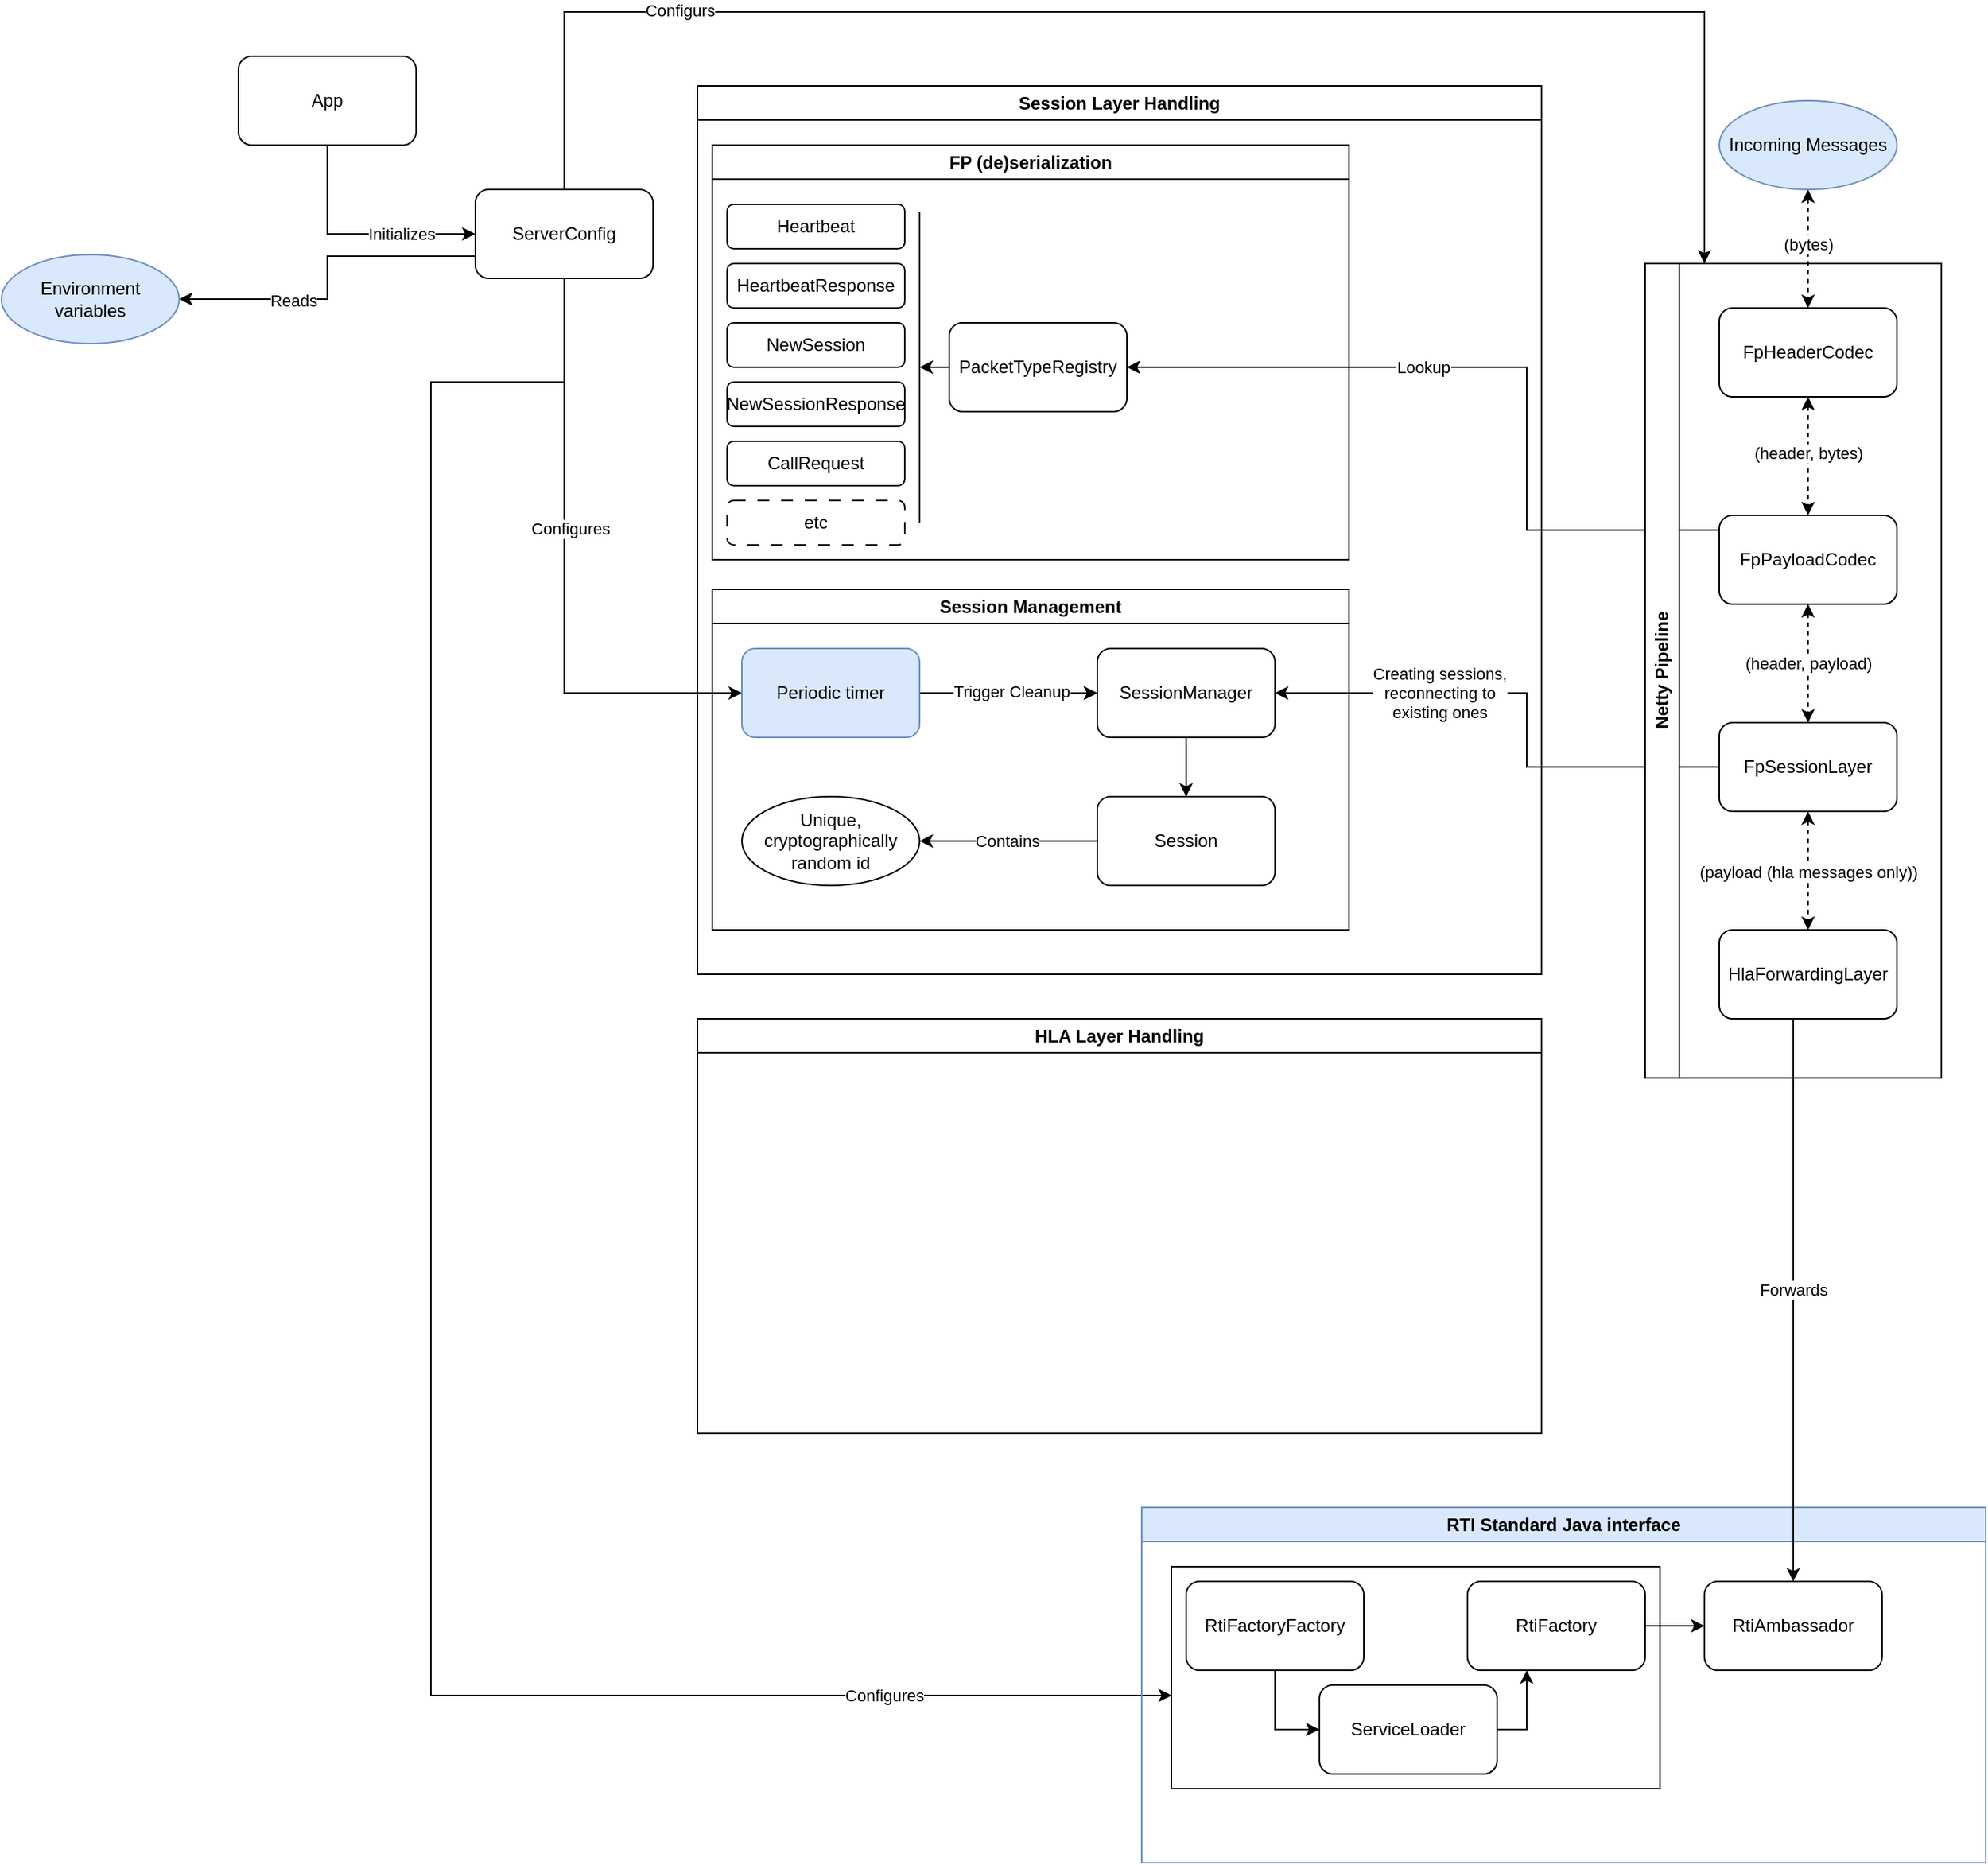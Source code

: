 <mxfile scale="1" border="0" version="27.1.0">
  <diagram name="Page-1" id="Urb4OLTs37qF4SLFsVl0">
    <mxGraphModel dx="2960" dy="1227" grid="1" gridSize="10" guides="1" tooltips="1" connect="1" arrows="1" fold="1" page="1" pageScale="1" pageWidth="850" pageHeight="1100" math="0" shadow="0">
      <root>
        <mxCell id="0" />
        <mxCell id="1" parent="0" />
        <mxCell id="6rAk2Mv3O25VEfxQnVJS-8" style="edgeStyle=orthogonalEdgeStyle;rounded=0;orthogonalLoop=1;jettySize=auto;html=1;exitX=0.5;exitY=1;exitDx=0;exitDy=0;entryX=0;entryY=0.5;entryDx=0;entryDy=0;" parent="1" source="6rAk2Mv3O25VEfxQnVJS-1" target="6rAk2Mv3O25VEfxQnVJS-4" edge="1">
          <mxGeometry relative="1" as="geometry" />
        </mxCell>
        <mxCell id="6rAk2Mv3O25VEfxQnVJS-9" value="Initializes" style="edgeLabel;html=1;align=center;verticalAlign=middle;resizable=0;points=[];" parent="6rAk2Mv3O25VEfxQnVJS-8" vertex="1" connectable="0">
          <mxGeometry x="0.369" relative="1" as="geometry">
            <mxPoint as="offset" />
          </mxGeometry>
        </mxCell>
        <mxCell id="6rAk2Mv3O25VEfxQnVJS-1" value="App" style="rounded=1;whiteSpace=wrap;html=1;" parent="1" vertex="1">
          <mxGeometry x="-240" y="150" width="120" height="60" as="geometry" />
        </mxCell>
        <mxCell id="6rAk2Mv3O25VEfxQnVJS-43" style="edgeStyle=orthogonalEdgeStyle;rounded=0;orthogonalLoop=1;jettySize=auto;html=1;exitX=0;exitY=0.75;exitDx=0;exitDy=0;" parent="1" source="6rAk2Mv3O25VEfxQnVJS-4" target="6rAk2Mv3O25VEfxQnVJS-42" edge="1">
          <mxGeometry relative="1" as="geometry" />
        </mxCell>
        <mxCell id="6rAk2Mv3O25VEfxQnVJS-44" value="Reads" style="edgeLabel;html=1;align=center;verticalAlign=middle;resizable=0;points=[];" parent="6rAk2Mv3O25VEfxQnVJS-43" vertex="1" connectable="0">
          <mxGeometry x="0.333" y="1" relative="1" as="geometry">
            <mxPoint as="offset" />
          </mxGeometry>
        </mxCell>
        <mxCell id="6rAk2Mv3O25VEfxQnVJS-59" style="edgeStyle=orthogonalEdgeStyle;rounded=0;orthogonalLoop=1;jettySize=auto;html=1;entryX=0;entryY=0.5;entryDx=0;entryDy=0;startArrow=none;startFill=0;endArrow=classic;endFill=1;" parent="1" source="6rAk2Mv3O25VEfxQnVJS-4" target="ZbZVJ5gWv5duSCXArYDt-5" edge="1">
          <mxGeometry relative="1" as="geometry">
            <Array as="points">
              <mxPoint x="-20" y="580" />
            </Array>
            <mxPoint x="140" y="510" as="targetPoint" />
          </mxGeometry>
        </mxCell>
        <mxCell id="ZbZVJ5gWv5duSCXArYDt-9" value="Configures" style="edgeLabel;html=1;align=center;verticalAlign=middle;resizable=0;points=[];" parent="6rAk2Mv3O25VEfxQnVJS-59" vertex="1" connectable="0">
          <mxGeometry x="-0.158" y="4" relative="1" as="geometry">
            <mxPoint as="offset" />
          </mxGeometry>
        </mxCell>
        <mxCell id="6rAk2Mv3O25VEfxQnVJS-70" style="edgeStyle=orthogonalEdgeStyle;rounded=0;orthogonalLoop=1;jettySize=auto;html=1;entryX=0.001;entryY=0.58;entryDx=0;entryDy=0;entryPerimeter=0;endArrow=classic;startFill=0;endFill=1;" parent="1" source="6rAk2Mv3O25VEfxQnVJS-4" target="6rAk2Mv3O25VEfxQnVJS-72" edge="1">
          <mxGeometry relative="1" as="geometry">
            <mxPoint x="60" y="740" as="targetPoint" />
            <Array as="points">
              <mxPoint x="-20" y="370" />
              <mxPoint x="-110" y="370" />
              <mxPoint x="-110" y="1257" />
            </Array>
          </mxGeometry>
        </mxCell>
        <mxCell id="6rAk2Mv3O25VEfxQnVJS-71" value="Configures" style="edgeLabel;html=1;align=center;verticalAlign=middle;resizable=0;points=[];" parent="6rAk2Mv3O25VEfxQnVJS-70" vertex="1" connectable="0">
          <mxGeometry x="0.749" relative="1" as="geometry">
            <mxPoint as="offset" />
          </mxGeometry>
        </mxCell>
        <mxCell id="ZbZVJ5gWv5duSCXArYDt-10" style="edgeStyle=orthogonalEdgeStyle;rounded=0;orthogonalLoop=1;jettySize=auto;html=1;startArrow=none;startFill=0;endArrow=classic;endFill=1;" parent="1" source="6rAk2Mv3O25VEfxQnVJS-4" edge="1">
          <mxGeometry relative="1" as="geometry">
            <mxPoint x="750" y="290" as="targetPoint" />
            <Array as="points">
              <mxPoint x="-20" y="120" />
              <mxPoint x="750" y="120" />
              <mxPoint x="750" y="290" />
            </Array>
          </mxGeometry>
        </mxCell>
        <mxCell id="ZbZVJ5gWv5duSCXArYDt-14" value="Configurs" style="edgeLabel;html=1;align=center;verticalAlign=middle;resizable=0;points=[];" parent="ZbZVJ5gWv5duSCXArYDt-10" vertex="1" connectable="0">
          <mxGeometry x="-0.627" y="1" relative="1" as="geometry">
            <mxPoint as="offset" />
          </mxGeometry>
        </mxCell>
        <mxCell id="6rAk2Mv3O25VEfxQnVJS-4" value="&lt;div&gt;ServerConfig&lt;/div&gt;" style="rounded=1;whiteSpace=wrap;html=1;" parent="1" vertex="1">
          <mxGeometry x="-80" y="240" width="120" height="60" as="geometry" />
        </mxCell>
        <mxCell id="6rAk2Mv3O25VEfxQnVJS-42" value="&lt;div&gt;Environment&lt;/div&gt;&lt;div&gt;variables&lt;/div&gt;" style="ellipse;whiteSpace=wrap;html=1;fillColor=#dae8fc;strokeColor=#6c8ebf;" parent="1" vertex="1">
          <mxGeometry x="-400" y="284" width="120" height="60" as="geometry" />
        </mxCell>
        <mxCell id="6rAk2Mv3O25VEfxQnVJS-63" value="RTI Standard Java interface" style="swimlane;whiteSpace=wrap;html=1;fillColor=#dae8fc;strokeColor=#6c8ebf;" parent="1" vertex="1">
          <mxGeometry x="370" y="1130" width="570" height="240" as="geometry" />
        </mxCell>
        <mxCell id="6rAk2Mv3O25VEfxQnVJS-68" style="edgeStyle=orthogonalEdgeStyle;rounded=0;orthogonalLoop=1;jettySize=auto;html=1;entryX=0;entryY=0.5;entryDx=0;entryDy=0;" parent="6rAk2Mv3O25VEfxQnVJS-63" source="6rAk2Mv3O25VEfxQnVJS-64" target="6rAk2Mv3O25VEfxQnVJS-67" edge="1">
          <mxGeometry relative="1" as="geometry" />
        </mxCell>
        <mxCell id="6rAk2Mv3O25VEfxQnVJS-64" value="RtiFactoryFactory" style="rounded=1;whiteSpace=wrap;html=1;" parent="6rAk2Mv3O25VEfxQnVJS-63" vertex="1">
          <mxGeometry x="30" y="50" width="120" height="60" as="geometry" />
        </mxCell>
        <mxCell id="6rAk2Mv3O25VEfxQnVJS-73" style="edgeStyle=orthogonalEdgeStyle;rounded=0;orthogonalLoop=1;jettySize=auto;html=1;" parent="6rAk2Mv3O25VEfxQnVJS-63" source="6rAk2Mv3O25VEfxQnVJS-65" target="6rAk2Mv3O25VEfxQnVJS-66" edge="1">
          <mxGeometry relative="1" as="geometry" />
        </mxCell>
        <mxCell id="6rAk2Mv3O25VEfxQnVJS-65" value="RtiFactory" style="rounded=1;whiteSpace=wrap;html=1;" parent="6rAk2Mv3O25VEfxQnVJS-63" vertex="1">
          <mxGeometry x="220" y="50" width="120" height="60" as="geometry" />
        </mxCell>
        <mxCell id="6rAk2Mv3O25VEfxQnVJS-66" value="RtiAmbassador" style="rounded=1;whiteSpace=wrap;html=1;" parent="6rAk2Mv3O25VEfxQnVJS-63" vertex="1">
          <mxGeometry x="380" y="50" width="120" height="60" as="geometry" />
        </mxCell>
        <mxCell id="6rAk2Mv3O25VEfxQnVJS-69" style="edgeStyle=orthogonalEdgeStyle;rounded=0;orthogonalLoop=1;jettySize=auto;html=1;" parent="6rAk2Mv3O25VEfxQnVJS-63" source="6rAk2Mv3O25VEfxQnVJS-67" target="6rAk2Mv3O25VEfxQnVJS-65" edge="1">
          <mxGeometry relative="1" as="geometry">
            <Array as="points">
              <mxPoint x="260" y="150" />
            </Array>
          </mxGeometry>
        </mxCell>
        <mxCell id="6rAk2Mv3O25VEfxQnVJS-67" value="ServiceLoader" style="rounded=1;whiteSpace=wrap;html=1;" parent="6rAk2Mv3O25VEfxQnVJS-63" vertex="1">
          <mxGeometry x="120" y="120" width="120" height="60" as="geometry" />
        </mxCell>
        <mxCell id="6rAk2Mv3O25VEfxQnVJS-72" value="" style="swimlane;startSize=0;" parent="6rAk2Mv3O25VEfxQnVJS-63" vertex="1">
          <mxGeometry x="20" y="40" width="330" height="150" as="geometry" />
        </mxCell>
        <mxCell id="6rAk2Mv3O25VEfxQnVJS-74" style="edgeStyle=orthogonalEdgeStyle;rounded=0;orthogonalLoop=1;jettySize=auto;html=1;" parent="1" source="6rAk2Mv3O25VEfxQnVJS-39" target="6rAk2Mv3O25VEfxQnVJS-66" edge="1">
          <mxGeometry relative="1" as="geometry">
            <Array as="points">
              <mxPoint x="810" y="1090" />
              <mxPoint x="810" y="1090" />
            </Array>
          </mxGeometry>
        </mxCell>
        <mxCell id="6rAk2Mv3O25VEfxQnVJS-75" value="Forwards" style="edgeLabel;html=1;align=center;verticalAlign=middle;resizable=0;points=[];" parent="6rAk2Mv3O25VEfxQnVJS-74" vertex="1" connectable="0">
          <mxGeometry x="-0.04" relative="1" as="geometry">
            <mxPoint as="offset" />
          </mxGeometry>
        </mxCell>
        <mxCell id="6rAk2Mv3O25VEfxQnVJS-13" style="edgeStyle=orthogonalEdgeStyle;rounded=0;orthogonalLoop=1;jettySize=auto;html=1;dashed=1;startArrow=classic;startFill=1;" parent="1" source="6rAk2Mv3O25VEfxQnVJS-11" target="6rAk2Mv3O25VEfxQnVJS-12" edge="1">
          <mxGeometry relative="1" as="geometry" />
        </mxCell>
        <mxCell id="6rAk2Mv3O25VEfxQnVJS-30" value="(bytes)" style="edgeLabel;html=1;align=center;verticalAlign=middle;resizable=0;points=[];" parent="6rAk2Mv3O25VEfxQnVJS-13" vertex="1" connectable="0">
          <mxGeometry x="-0.35" y="3" relative="1" as="geometry">
            <mxPoint x="-3" y="11" as="offset" />
          </mxGeometry>
        </mxCell>
        <mxCell id="6rAk2Mv3O25VEfxQnVJS-28" style="edgeStyle=orthogonalEdgeStyle;rounded=0;orthogonalLoop=1;jettySize=auto;html=1;exitX=1;exitY=0.5;exitDx=0;exitDy=0;" parent="1" source="6rAk2Mv3O25VEfxQnVJS-14" target="6rAk2Mv3O25VEfxQnVJS-17" edge="1">
          <mxGeometry relative="1" as="geometry">
            <Array as="points">
              <mxPoint x="880" y="470" />
              <mxPoint x="630" y="470" />
              <mxPoint x="630" y="360" />
            </Array>
          </mxGeometry>
        </mxCell>
        <mxCell id="6rAk2Mv3O25VEfxQnVJS-29" value="Lookup" style="edgeLabel;html=1;align=center;verticalAlign=middle;resizable=0;points=[];" parent="6rAk2Mv3O25VEfxQnVJS-28" vertex="1" connectable="0">
          <mxGeometry x="-0.333" y="2" relative="1" as="geometry">
            <mxPoint x="-123" y="-112" as="offset" />
          </mxGeometry>
        </mxCell>
        <mxCell id="6rAk2Mv3O25VEfxQnVJS-11" value="Incoming Messages" style="ellipse;whiteSpace=wrap;html=1;fillColor=#dae8fc;strokeColor=#6c8ebf;" parent="1" vertex="1">
          <mxGeometry x="760" y="180" width="120" height="60" as="geometry" />
        </mxCell>
        <mxCell id="ZbZVJ5gWv5duSCXArYDt-1" value="Session Layer Handling" style="swimlane;whiteSpace=wrap;html=1;" parent="1" vertex="1">
          <mxGeometry x="70" y="170" width="570" height="600" as="geometry" />
        </mxCell>
        <mxCell id="6rAk2Mv3O25VEfxQnVJS-55" style="edgeStyle=orthogonalEdgeStyle;rounded=0;orthogonalLoop=1;jettySize=auto;html=1;" parent="ZbZVJ5gWv5duSCXArYDt-1" source="6rAk2Mv3O25VEfxQnVJS-35" target="6rAk2Mv3O25VEfxQnVJS-52" edge="1">
          <mxGeometry relative="1" as="geometry" />
        </mxCell>
        <mxCell id="6rAk2Mv3O25VEfxQnVJS-35" value="&lt;div&gt;SessionManager&lt;/div&gt;" style="rounded=1;whiteSpace=wrap;html=1;" parent="ZbZVJ5gWv5duSCXArYDt-1" vertex="1">
          <mxGeometry x="270" y="380" width="120" height="60" as="geometry" />
        </mxCell>
        <mxCell id="6rAk2Mv3O25VEfxQnVJS-54" style="edgeStyle=orthogonalEdgeStyle;rounded=0;orthogonalLoop=1;jettySize=auto;html=1;" parent="ZbZVJ5gWv5duSCXArYDt-1" source="6rAk2Mv3O25VEfxQnVJS-52" target="6rAk2Mv3O25VEfxQnVJS-53" edge="1">
          <mxGeometry relative="1" as="geometry" />
        </mxCell>
        <mxCell id="ZbZVJ5gWv5duSCXArYDt-15" value="Contains" style="edgeLabel;html=1;align=center;verticalAlign=middle;resizable=0;points=[];" parent="6rAk2Mv3O25VEfxQnVJS-54" vertex="1" connectable="0">
          <mxGeometry x="-0.136" y="-5" relative="1" as="geometry">
            <mxPoint x="-9" y="5" as="offset" />
          </mxGeometry>
        </mxCell>
        <mxCell id="6rAk2Mv3O25VEfxQnVJS-52" value="Session" style="rounded=1;whiteSpace=wrap;html=1;" parent="ZbZVJ5gWv5duSCXArYDt-1" vertex="1">
          <mxGeometry x="270" y="480" width="120" height="60" as="geometry" />
        </mxCell>
        <mxCell id="6rAk2Mv3O25VEfxQnVJS-60" style="edgeStyle=orthogonalEdgeStyle;rounded=0;orthogonalLoop=1;jettySize=auto;html=1;entryX=0;entryY=0.5;entryDx=0;entryDy=0;" parent="ZbZVJ5gWv5duSCXArYDt-1" target="6rAk2Mv3O25VEfxQnVJS-35" edge="1">
          <mxGeometry relative="1" as="geometry">
            <mxPoint x="170" y="410" as="sourcePoint" />
          </mxGeometry>
        </mxCell>
        <mxCell id="ZbZVJ5gWv5duSCXArYDt-6" value="" style="edgeStyle=orthogonalEdgeStyle;rounded=0;orthogonalLoop=1;jettySize=auto;html=1;exitX=1;exitY=0.5;exitDx=0;exitDy=0;" parent="ZbZVJ5gWv5duSCXArYDt-1" source="ZbZVJ5gWv5duSCXArYDt-5" target="6rAk2Mv3O25VEfxQnVJS-35" edge="1">
          <mxGeometry relative="1" as="geometry" />
        </mxCell>
        <mxCell id="ZbZVJ5gWv5duSCXArYDt-7" value="Trigger Cleanup" style="edgeLabel;html=1;align=center;verticalAlign=middle;resizable=0;points=[];" parent="ZbZVJ5gWv5duSCXArYDt-6" vertex="1" connectable="0">
          <mxGeometry x="0.033" y="1" relative="1" as="geometry">
            <mxPoint as="offset" />
          </mxGeometry>
        </mxCell>
        <mxCell id="6rAk2Mv3O25VEfxQnVJS-16" value="FP (de)serialization" style="swimlane;whiteSpace=wrap;html=1;flipH=1;" parent="ZbZVJ5gWv5duSCXArYDt-1" vertex="1">
          <mxGeometry x="10" y="40" width="430" height="280" as="geometry" />
        </mxCell>
        <mxCell id="6rAk2Mv3O25VEfxQnVJS-27" style="edgeStyle=orthogonalEdgeStyle;rounded=0;orthogonalLoop=1;jettySize=auto;html=1;exitX=1;exitY=0.5;exitDx=0;exitDy=0;" parent="6rAk2Mv3O25VEfxQnVJS-16" source="6rAk2Mv3O25VEfxQnVJS-17" edge="1">
          <mxGeometry relative="1" as="geometry">
            <mxPoint x="140" y="150" as="targetPoint" />
            <Array as="points">
              <mxPoint x="140" y="150" />
            </Array>
          </mxGeometry>
        </mxCell>
        <mxCell id="6rAk2Mv3O25VEfxQnVJS-17" value="PacketTypeRegistry" style="rounded=1;whiteSpace=wrap;html=1;" parent="6rAk2Mv3O25VEfxQnVJS-16" vertex="1">
          <mxGeometry x="160" y="120" width="120" height="60" as="geometry" />
        </mxCell>
        <mxCell id="6rAk2Mv3O25VEfxQnVJS-19" value="Heartbeat" style="rounded=1;whiteSpace=wrap;html=1;" parent="6rAk2Mv3O25VEfxQnVJS-16" vertex="1">
          <mxGeometry x="10" y="40" width="120" height="30" as="geometry" />
        </mxCell>
        <mxCell id="6rAk2Mv3O25VEfxQnVJS-20" value="HeartbeatResponse" style="rounded=1;whiteSpace=wrap;html=1;" parent="6rAk2Mv3O25VEfxQnVJS-16" vertex="1">
          <mxGeometry x="10" y="80" width="120" height="30" as="geometry" />
        </mxCell>
        <mxCell id="6rAk2Mv3O25VEfxQnVJS-21" value="NewSession" style="rounded=1;whiteSpace=wrap;html=1;" parent="6rAk2Mv3O25VEfxQnVJS-16" vertex="1">
          <mxGeometry x="10" y="120" width="120" height="30" as="geometry" />
        </mxCell>
        <mxCell id="6rAk2Mv3O25VEfxQnVJS-22" value="NewSessionResponse" style="rounded=1;whiteSpace=wrap;html=1;" parent="6rAk2Mv3O25VEfxQnVJS-16" vertex="1">
          <mxGeometry x="10" y="160" width="120" height="30" as="geometry" />
        </mxCell>
        <mxCell id="6rAk2Mv3O25VEfxQnVJS-24" value="CallRequest" style="rounded=1;whiteSpace=wrap;html=1;" parent="6rAk2Mv3O25VEfxQnVJS-16" vertex="1">
          <mxGeometry x="10" y="200" width="120" height="30" as="geometry" />
        </mxCell>
        <mxCell id="6rAk2Mv3O25VEfxQnVJS-25" value="etc" style="rounded=1;whiteSpace=wrap;html=1;dashed=1;dashPattern=8 8;" parent="6rAk2Mv3O25VEfxQnVJS-16" vertex="1">
          <mxGeometry x="10" y="240" width="120" height="30" as="geometry" />
        </mxCell>
        <mxCell id="6rAk2Mv3O25VEfxQnVJS-26" value="" style="endArrow=none;html=1;rounded=0;" parent="6rAk2Mv3O25VEfxQnVJS-16" edge="1">
          <mxGeometry width="50" height="50" relative="1" as="geometry">
            <mxPoint x="140" y="255" as="sourcePoint" />
            <mxPoint x="140" y="45" as="targetPoint" />
          </mxGeometry>
        </mxCell>
        <mxCell id="ZbZVJ5gWv5duSCXArYDt-4" value="Session Management" style="swimlane;whiteSpace=wrap;html=1;" parent="ZbZVJ5gWv5duSCXArYDt-1" vertex="1">
          <mxGeometry x="10" y="340" width="430" height="230" as="geometry" />
        </mxCell>
        <mxCell id="ZbZVJ5gWv5duSCXArYDt-5" value="Periodic timer" style="rounded=1;whiteSpace=wrap;html=1;fillColor=#dae8fc;strokeColor=#6c8ebf;" parent="ZbZVJ5gWv5duSCXArYDt-4" vertex="1">
          <mxGeometry x="20" y="40" width="120" height="60" as="geometry" />
        </mxCell>
        <mxCell id="6rAk2Mv3O25VEfxQnVJS-53" value="Unique, cryptographically random id" style="ellipse;whiteSpace=wrap;html=1;" parent="ZbZVJ5gWv5duSCXArYDt-4" vertex="1">
          <mxGeometry x="20" y="140" width="120" height="60" as="geometry" />
        </mxCell>
        <mxCell id="ZbZVJ5gWv5duSCXArYDt-3" value="HLA Layer Handling" style="swimlane;whiteSpace=wrap;html=1;" parent="1" vertex="1">
          <mxGeometry x="70" y="800" width="570" height="280" as="geometry" />
        </mxCell>
        <mxCell id="6rAk2Mv3O25VEfxQnVJS-36" style="edgeStyle=orthogonalEdgeStyle;rounded=0;orthogonalLoop=1;jettySize=auto;html=1;entryX=1;entryY=0.5;entryDx=0;entryDy=0;" parent="1" source="6rAk2Mv3O25VEfxQnVJS-32" target="6rAk2Mv3O25VEfxQnVJS-35" edge="1">
          <mxGeometry relative="1" as="geometry">
            <Array as="points">
              <mxPoint x="630" y="630" />
              <mxPoint x="630" y="580" />
            </Array>
          </mxGeometry>
        </mxCell>
        <mxCell id="6rAk2Mv3O25VEfxQnVJS-38" value="&lt;div&gt;Creating sessions,&lt;/div&gt;&lt;div&gt;reconnecting to&lt;/div&gt;&lt;div&gt;existing ones&lt;/div&gt;" style="edgeLabel;html=1;align=center;verticalAlign=middle;resizable=0;points=[];" parent="6rAk2Mv3O25VEfxQnVJS-36" vertex="1" connectable="0">
          <mxGeometry x="0.044" y="3" relative="1" as="geometry">
            <mxPoint x="-57" y="-3" as="offset" />
          </mxGeometry>
        </mxCell>
        <mxCell id="ZbZVJ5gWv5duSCXArYDt-8" value="Netty Pipeline" style="swimlane;horizontal=0;whiteSpace=wrap;html=1;" parent="1" vertex="1">
          <mxGeometry x="710" y="290" width="200" height="550" as="geometry" />
        </mxCell>
        <mxCell id="6rAk2Mv3O25VEfxQnVJS-12" value="FpHeaderCodec" style="rounded=1;whiteSpace=wrap;html=1;" parent="ZbZVJ5gWv5duSCXArYDt-8" vertex="1">
          <mxGeometry x="50" y="30" width="120" height="60" as="geometry" />
        </mxCell>
        <mxCell id="6rAk2Mv3O25VEfxQnVJS-14" value="FpPayloadCodec" style="rounded=1;whiteSpace=wrap;html=1;" parent="ZbZVJ5gWv5duSCXArYDt-8" vertex="1">
          <mxGeometry x="50" y="170" width="120" height="60" as="geometry" />
        </mxCell>
        <mxCell id="6rAk2Mv3O25VEfxQnVJS-15" style="edgeStyle=orthogonalEdgeStyle;rounded=0;orthogonalLoop=1;jettySize=auto;html=1;exitX=0.5;exitY=1;exitDx=0;exitDy=0;entryX=0.5;entryY=0;entryDx=0;entryDy=0;dashed=1;startArrow=classic;startFill=1;" parent="ZbZVJ5gWv5duSCXArYDt-8" source="6rAk2Mv3O25VEfxQnVJS-12" target="6rAk2Mv3O25VEfxQnVJS-14" edge="1">
          <mxGeometry relative="1" as="geometry" />
        </mxCell>
        <mxCell id="6rAk2Mv3O25VEfxQnVJS-31" value="(header, bytes)" style="edgeLabel;html=1;align=center;verticalAlign=middle;resizable=0;points=[];" parent="6rAk2Mv3O25VEfxQnVJS-15" vertex="1" connectable="0">
          <mxGeometry x="-0.05" y="1" relative="1" as="geometry">
            <mxPoint x="-1" as="offset" />
          </mxGeometry>
        </mxCell>
        <mxCell id="6rAk2Mv3O25VEfxQnVJS-32" value="FpSessionLayer" style="rounded=1;whiteSpace=wrap;html=1;" parent="ZbZVJ5gWv5duSCXArYDt-8" vertex="1">
          <mxGeometry x="50" y="310" width="120" height="60" as="geometry" />
        </mxCell>
        <mxCell id="6rAk2Mv3O25VEfxQnVJS-33" style="edgeStyle=orthogonalEdgeStyle;rounded=0;orthogonalLoop=1;jettySize=auto;html=1;dashed=1;entryX=0.5;entryY=0;entryDx=0;entryDy=0;startArrow=classic;startFill=1;exitX=0.5;exitY=1;exitDx=0;exitDy=0;" parent="ZbZVJ5gWv5duSCXArYDt-8" source="6rAk2Mv3O25VEfxQnVJS-14" target="6rAk2Mv3O25VEfxQnVJS-32" edge="1">
          <mxGeometry relative="1" as="geometry">
            <mxPoint x="160" y="280" as="sourcePoint" />
            <mxPoint x="99.52" y="300" as="targetPoint" />
          </mxGeometry>
        </mxCell>
        <mxCell id="6rAk2Mv3O25VEfxQnVJS-34" value="(header, payload)" style="edgeLabel;html=1;align=center;verticalAlign=middle;resizable=0;points=[];" parent="6rAk2Mv3O25VEfxQnVJS-33" vertex="1" connectable="0">
          <mxGeometry x="0.24" y="2" relative="1" as="geometry">
            <mxPoint x="-2" y="-10" as="offset" />
          </mxGeometry>
        </mxCell>
        <mxCell id="6rAk2Mv3O25VEfxQnVJS-39" value="HlaForwardingLayer" style="rounded=1;whiteSpace=wrap;html=1;" parent="ZbZVJ5gWv5duSCXArYDt-8" vertex="1">
          <mxGeometry x="50" y="450" width="120" height="60" as="geometry" />
        </mxCell>
        <mxCell id="6rAk2Mv3O25VEfxQnVJS-40" style="edgeStyle=orthogonalEdgeStyle;rounded=0;orthogonalLoop=1;jettySize=auto;html=1;dashed=1;startArrow=classic;startFill=1;" parent="ZbZVJ5gWv5duSCXArYDt-8" source="6rAk2Mv3O25VEfxQnVJS-32" target="6rAk2Mv3O25VEfxQnVJS-39" edge="1">
          <mxGeometry relative="1" as="geometry" />
        </mxCell>
        <mxCell id="6rAk2Mv3O25VEfxQnVJS-41" value="(payload (hla messages only))" style="edgeLabel;html=1;align=center;verticalAlign=middle;resizable=0;points=[];" parent="6rAk2Mv3O25VEfxQnVJS-40" vertex="1" connectable="0">
          <mxGeometry x="0.44" y="2" relative="1" as="geometry">
            <mxPoint x="-2" y="-17" as="offset" />
          </mxGeometry>
        </mxCell>
      </root>
    </mxGraphModel>
  </diagram>
</mxfile>
